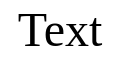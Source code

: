 <mxfile version="26.1.3">
  <diagram name="Page-1" id="bvq_6sles1wKG3xnThkr">
    <mxGraphModel dx="1210" dy="1110" grid="1" gridSize="10" guides="1" tooltips="1" connect="1" arrows="1" fold="1" page="1" pageScale="1" pageWidth="2560" pageHeight="1440" math="0" shadow="0">
      <root>
        <mxCell id="0" />
        <mxCell id="1" parent="0" />
        <mxCell id="9USPqM98_AAawWcJjkSz-1" value="Text" style="text;html=1;align=center;verticalAlign=middle;whiteSpace=wrap;rounded=0;fontFamily=Times New Roman;fontSize=24;" vertex="1" parent="1">
          <mxGeometry x="590" y="560" width="60" height="30" as="geometry" />
        </mxCell>
      </root>
    </mxGraphModel>
  </diagram>
</mxfile>
